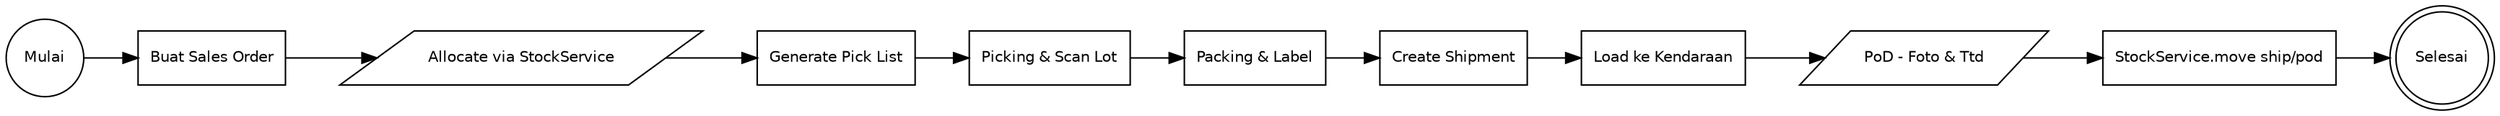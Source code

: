 digraph OutboundFlow {
  rankdir=LR;
  node [shape=rectangle, fontname="Helvetica", fontsize=10];

  start [shape=circle, label="Mulai"];
  so [label="Buat Sales Order"];
  allocate [label="Allocate via StockService" shape=parallelogram];
  picklist [label="Generate Pick List"];
  picking [label="Picking & Scan Lot"];
  packing [label="Packing & Label"];
  ship [label="Create Shipment"];
  load [label="Load ke Kendaraan"];
  pod [label="PoD - Foto & Ttd" shape=parallelogram];
  stock [label="StockService.move ship/pod"];
  end [shape=doublecircle, label="Selesai"];

  start -> so -> allocate -> picklist -> picking -> packing -> ship -> load -> pod -> stock -> end;
}

